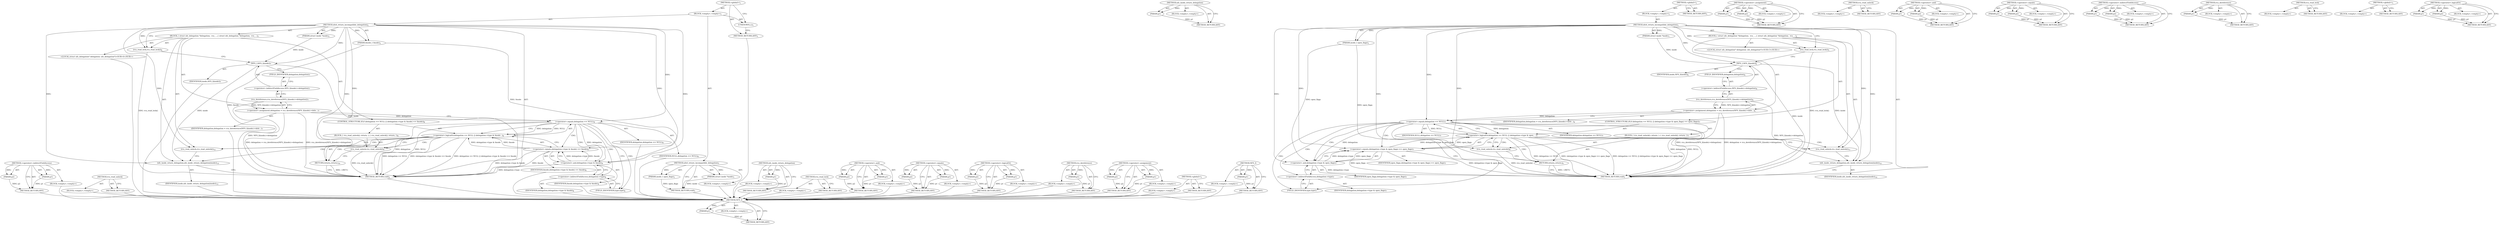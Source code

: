 digraph "NFS_I" {
vulnerable_77 [label=<(METHOD,NFS_I)>];
vulnerable_78 [label=<(PARAM,p1)>];
vulnerable_79 [label=<(BLOCK,&lt;empty&gt;,&lt;empty&gt;)>];
vulnerable_80 [label=<(METHOD_RETURN,ANY)>];
vulnerable_99 [label=<(METHOD,nfs_inode_return_delegation)>];
vulnerable_100 [label=<(PARAM,p1)>];
vulnerable_101 [label=<(BLOCK,&lt;empty&gt;,&lt;empty&gt;)>];
vulnerable_102 [label=<(METHOD_RETURN,ANY)>];
vulnerable_6 [label=<(METHOD,&lt;global&gt;)<SUB>1</SUB>>];
vulnerable_7 [label=<(BLOCK,&lt;empty&gt;,&lt;empty&gt;)<SUB>1</SUB>>];
vulnerable_8 [label=<(METHOD,nfs4_return_incompatible_delegation)<SUB>1</SUB>>];
vulnerable_9 [label=<(PARAM,struct inode *inode)<SUB>1</SUB>>];
vulnerable_10 [label=<(PARAM,mode_t open_flags)<SUB>1</SUB>>];
vulnerable_11 [label=<(BLOCK,{
 	struct nfs_delegation *delegation;
 
 	rcu_...,{
 	struct nfs_delegation *delegation;
 
 	rcu_...)<SUB>2</SUB>>];
vulnerable_12 [label="<(LOCAL,struct nfs_delegation* delegation: nfs_delegation*)<SUB>3</SUB>>"];
vulnerable_13 [label=<(rcu_read_lock,rcu_read_lock())<SUB>5</SUB>>];
vulnerable_14 [label=<(&lt;operator&gt;.assignment,delegation = rcu_dereference(NFS_I(inode)-&gt;dele...)<SUB>6</SUB>>];
vulnerable_15 [label=<(IDENTIFIER,delegation,delegation = rcu_dereference(NFS_I(inode)-&gt;dele...)<SUB>6</SUB>>];
vulnerable_16 [label=<(rcu_dereference,rcu_dereference(NFS_I(inode)-&gt;delegation))<SUB>6</SUB>>];
vulnerable_17 [label=<(&lt;operator&gt;.indirectFieldAccess,NFS_I(inode)-&gt;delegation)<SUB>6</SUB>>];
vulnerable_18 [label=<(NFS_I,NFS_I(inode))<SUB>6</SUB>>];
vulnerable_19 [label=<(IDENTIFIER,inode,NFS_I(inode))<SUB>6</SUB>>];
vulnerable_20 [label=<(FIELD_IDENTIFIER,delegation,delegation)<SUB>6</SUB>>];
vulnerable_21 [label=<(CONTROL_STRUCTURE,IF,if (delegation == NULL || (delegation-&gt;type &amp; open_flags) == open_flags))<SUB>7</SUB>>];
vulnerable_22 [label=<(&lt;operator&gt;.logicalOr,delegation == NULL || (delegation-&gt;type &amp; open_...)<SUB>7</SUB>>];
vulnerable_23 [label=<(&lt;operator&gt;.equals,delegation == NULL)<SUB>7</SUB>>];
vulnerable_24 [label=<(IDENTIFIER,delegation,delegation == NULL)<SUB>7</SUB>>];
vulnerable_25 [label=<(IDENTIFIER,NULL,delegation == NULL)<SUB>7</SUB>>];
vulnerable_26 [label=<(&lt;operator&gt;.equals,(delegation-&gt;type &amp; open_flags) == open_flags)<SUB>7</SUB>>];
vulnerable_27 [label=<(&lt;operator&gt;.and,delegation-&gt;type &amp; open_flags)<SUB>7</SUB>>];
vulnerable_28 [label=<(&lt;operator&gt;.indirectFieldAccess,delegation-&gt;type)<SUB>7</SUB>>];
vulnerable_29 [label=<(IDENTIFIER,delegation,delegation-&gt;type &amp; open_flags)<SUB>7</SUB>>];
vulnerable_30 [label=<(FIELD_IDENTIFIER,type,type)<SUB>7</SUB>>];
vulnerable_31 [label=<(IDENTIFIER,open_flags,delegation-&gt;type &amp; open_flags)<SUB>7</SUB>>];
vulnerable_32 [label=<(IDENTIFIER,open_flags,(delegation-&gt;type &amp; open_flags) == open_flags)<SUB>7</SUB>>];
vulnerable_33 [label=<(BLOCK,{
 		rcu_read_unlock();
 		return;
 	},{
 		rcu_read_unlock();
 		return;
 	})<SUB>7</SUB>>];
vulnerable_34 [label=<(rcu_read_unlock,rcu_read_unlock())<SUB>8</SUB>>];
vulnerable_35 [label=<(RETURN,return;,return;)<SUB>9</SUB>>];
vulnerable_36 [label=<(rcu_read_unlock,rcu_read_unlock())<SUB>11</SUB>>];
vulnerable_37 [label=<(nfs_inode_return_delegation,nfs_inode_return_delegation(inode))<SUB>12</SUB>>];
vulnerable_38 [label=<(IDENTIFIER,inode,nfs_inode_return_delegation(inode))<SUB>12</SUB>>];
vulnerable_39 [label=<(METHOD_RETURN,void)<SUB>1</SUB>>];
vulnerable_41 [label=<(METHOD_RETURN,ANY)<SUB>1</SUB>>];
vulnerable_63 [label=<(METHOD,&lt;operator&gt;.assignment)>];
vulnerable_64 [label=<(PARAM,p1)>];
vulnerable_65 [label=<(PARAM,p2)>];
vulnerable_66 [label=<(BLOCK,&lt;empty&gt;,&lt;empty&gt;)>];
vulnerable_67 [label=<(METHOD_RETURN,ANY)>];
vulnerable_96 [label=<(METHOD,rcu_read_unlock)>];
vulnerable_97 [label=<(BLOCK,&lt;empty&gt;,&lt;empty&gt;)>];
vulnerable_98 [label=<(METHOD_RETURN,ANY)>];
vulnerable_91 [label=<(METHOD,&lt;operator&gt;.and)>];
vulnerable_92 [label=<(PARAM,p1)>];
vulnerable_93 [label=<(PARAM,p2)>];
vulnerable_94 [label=<(BLOCK,&lt;empty&gt;,&lt;empty&gt;)>];
vulnerable_95 [label=<(METHOD_RETURN,ANY)>];
vulnerable_86 [label=<(METHOD,&lt;operator&gt;.equals)>];
vulnerable_87 [label=<(PARAM,p1)>];
vulnerable_88 [label=<(PARAM,p2)>];
vulnerable_89 [label=<(BLOCK,&lt;empty&gt;,&lt;empty&gt;)>];
vulnerable_90 [label=<(METHOD_RETURN,ANY)>];
vulnerable_72 [label=<(METHOD,&lt;operator&gt;.indirectFieldAccess)>];
vulnerable_73 [label=<(PARAM,p1)>];
vulnerable_74 [label=<(PARAM,p2)>];
vulnerable_75 [label=<(BLOCK,&lt;empty&gt;,&lt;empty&gt;)>];
vulnerable_76 [label=<(METHOD_RETURN,ANY)>];
vulnerable_68 [label=<(METHOD,rcu_dereference)>];
vulnerable_69 [label=<(PARAM,p1)>];
vulnerable_70 [label=<(BLOCK,&lt;empty&gt;,&lt;empty&gt;)>];
vulnerable_71 [label=<(METHOD_RETURN,ANY)>];
vulnerable_60 [label=<(METHOD,rcu_read_lock)>];
vulnerable_61 [label=<(BLOCK,&lt;empty&gt;,&lt;empty&gt;)>];
vulnerable_62 [label=<(METHOD_RETURN,ANY)>];
vulnerable_54 [label=<(METHOD,&lt;global&gt;)<SUB>1</SUB>>];
vulnerable_55 [label=<(BLOCK,&lt;empty&gt;,&lt;empty&gt;)>];
vulnerable_56 [label=<(METHOD_RETURN,ANY)>];
vulnerable_81 [label=<(METHOD,&lt;operator&gt;.logicalOr)>];
vulnerable_82 [label=<(PARAM,p1)>];
vulnerable_83 [label=<(PARAM,p2)>];
vulnerable_84 [label=<(BLOCK,&lt;empty&gt;,&lt;empty&gt;)>];
vulnerable_85 [label=<(METHOD_RETURN,ANY)>];
fixed_81 [label=<(METHOD,&lt;operator&gt;.indirectFieldAccess)>];
fixed_82 [label=<(PARAM,p1)>];
fixed_83 [label=<(PARAM,p2)>];
fixed_84 [label=<(BLOCK,&lt;empty&gt;,&lt;empty&gt;)>];
fixed_85 [label=<(METHOD_RETURN,ANY)>];
fixed_105 [label=<(METHOD,rcu_read_unlock)>];
fixed_106 [label=<(BLOCK,&lt;empty&gt;,&lt;empty&gt;)>];
fixed_107 [label=<(METHOD_RETURN,ANY)>];
fixed_6 [label=<(METHOD,&lt;global&gt;)<SUB>1</SUB>>];
fixed_7 [label=<(BLOCK,&lt;empty&gt;,&lt;empty&gt;)<SUB>1</SUB>>];
fixed_8 [label=<(METHOD,nfs4_return_incompatible_delegation)<SUB>1</SUB>>];
fixed_9 [label=<(PARAM,struct inode *inode)<SUB>1</SUB>>];
fixed_10 [label=<(PARAM,mode_t open_flags)<SUB>1</SUB>>];
fixed_11 [label=<(BLOCK,&lt;empty&gt;,&lt;empty&gt;)>];
fixed_12 [label=<(METHOD_RETURN,void)<SUB>1</SUB>>];
fixed_14 [label=<(UNKNOWN,),))<SUB>1</SUB>>];
fixed_15 [label=<(METHOD,nfs4_return_incompatible_delegation)<SUB>2</SUB>>];
fixed_16 [label=<(PARAM,struct inode *inode)<SUB>2</SUB>>];
fixed_17 [label=<(PARAM,fmode_t fmode)<SUB>2</SUB>>];
fixed_18 [label=<(BLOCK,{
 	struct nfs_delegation *delegation;
 
 	rcu_...,{
 	struct nfs_delegation *delegation;
 
 	rcu_...)<SUB>3</SUB>>];
fixed_19 [label="<(LOCAL,struct nfs_delegation* delegation: nfs_delegation*)<SUB>4</SUB>>"];
fixed_20 [label=<(rcu_read_lock,rcu_read_lock())<SUB>6</SUB>>];
fixed_21 [label=<(&lt;operator&gt;.assignment,delegation = rcu_dereference(NFS_I(inode)-&gt;dele...)<SUB>7</SUB>>];
fixed_22 [label=<(IDENTIFIER,delegation,delegation = rcu_dereference(NFS_I(inode)-&gt;dele...)<SUB>7</SUB>>];
fixed_23 [label=<(rcu_dereference,rcu_dereference(NFS_I(inode)-&gt;delegation))<SUB>7</SUB>>];
fixed_24 [label=<(&lt;operator&gt;.indirectFieldAccess,NFS_I(inode)-&gt;delegation)<SUB>7</SUB>>];
fixed_25 [label=<(NFS_I,NFS_I(inode))<SUB>7</SUB>>];
fixed_26 [label=<(IDENTIFIER,inode,NFS_I(inode))<SUB>7</SUB>>];
fixed_27 [label=<(FIELD_IDENTIFIER,delegation,delegation)<SUB>7</SUB>>];
fixed_28 [label=<(CONTROL_STRUCTURE,IF,if (delegation == NULL || (delegation-&gt;type &amp; fmode) == fmode))<SUB>8</SUB>>];
fixed_29 [label=<(&lt;operator&gt;.logicalOr,delegation == NULL || (delegation-&gt;type &amp; fmode...)<SUB>8</SUB>>];
fixed_30 [label=<(&lt;operator&gt;.equals,delegation == NULL)<SUB>8</SUB>>];
fixed_31 [label=<(IDENTIFIER,delegation,delegation == NULL)<SUB>8</SUB>>];
fixed_32 [label=<(IDENTIFIER,NULL,delegation == NULL)<SUB>8</SUB>>];
fixed_33 [label=<(&lt;operator&gt;.equals,(delegation-&gt;type &amp; fmode) == fmode)<SUB>8</SUB>>];
fixed_34 [label=<(&lt;operator&gt;.and,delegation-&gt;type &amp; fmode)<SUB>8</SUB>>];
fixed_35 [label=<(&lt;operator&gt;.indirectFieldAccess,delegation-&gt;type)<SUB>8</SUB>>];
fixed_36 [label=<(IDENTIFIER,delegation,delegation-&gt;type &amp; fmode)<SUB>8</SUB>>];
fixed_37 [label=<(FIELD_IDENTIFIER,type,type)<SUB>8</SUB>>];
fixed_38 [label=<(IDENTIFIER,fmode,delegation-&gt;type &amp; fmode)<SUB>8</SUB>>];
fixed_39 [label=<(IDENTIFIER,fmode,(delegation-&gt;type &amp; fmode) == fmode)<SUB>8</SUB>>];
fixed_40 [label=<(BLOCK,{
 		rcu_read_unlock();
 		return;
 	},{
 		rcu_read_unlock();
 		return;
 	})<SUB>8</SUB>>];
fixed_41 [label=<(rcu_read_unlock,rcu_read_unlock())<SUB>9</SUB>>];
fixed_42 [label=<(RETURN,return;,return;)<SUB>10</SUB>>];
fixed_43 [label=<(rcu_read_unlock,rcu_read_unlock())<SUB>12</SUB>>];
fixed_44 [label=<(nfs_inode_return_delegation,nfs_inode_return_delegation(inode))<SUB>13</SUB>>];
fixed_45 [label=<(IDENTIFIER,inode,nfs_inode_return_delegation(inode))<SUB>13</SUB>>];
fixed_46 [label=<(METHOD_RETURN,void)<SUB>2</SUB>>];
fixed_48 [label=<(METHOD_RETURN,ANY)<SUB>1</SUB>>];
fixed_108 [label=<(METHOD,nfs_inode_return_delegation)>];
fixed_109 [label=<(PARAM,p1)>];
fixed_110 [label=<(BLOCK,&lt;empty&gt;,&lt;empty&gt;)>];
fixed_111 [label=<(METHOD_RETURN,ANY)>];
fixed_69 [label=<(METHOD,rcu_read_lock)>];
fixed_70 [label=<(BLOCK,&lt;empty&gt;,&lt;empty&gt;)>];
fixed_71 [label=<(METHOD_RETURN,ANY)>];
fixed_100 [label=<(METHOD,&lt;operator&gt;.and)>];
fixed_101 [label=<(PARAM,p1)>];
fixed_102 [label=<(PARAM,p2)>];
fixed_103 [label=<(BLOCK,&lt;empty&gt;,&lt;empty&gt;)>];
fixed_104 [label=<(METHOD_RETURN,ANY)>];
fixed_95 [label=<(METHOD,&lt;operator&gt;.equals)>];
fixed_96 [label=<(PARAM,p1)>];
fixed_97 [label=<(PARAM,p2)>];
fixed_98 [label=<(BLOCK,&lt;empty&gt;,&lt;empty&gt;)>];
fixed_99 [label=<(METHOD_RETURN,ANY)>];
fixed_90 [label=<(METHOD,&lt;operator&gt;.logicalOr)>];
fixed_91 [label=<(PARAM,p1)>];
fixed_92 [label=<(PARAM,p2)>];
fixed_93 [label=<(BLOCK,&lt;empty&gt;,&lt;empty&gt;)>];
fixed_94 [label=<(METHOD_RETURN,ANY)>];
fixed_77 [label=<(METHOD,rcu_dereference)>];
fixed_78 [label=<(PARAM,p1)>];
fixed_79 [label=<(BLOCK,&lt;empty&gt;,&lt;empty&gt;)>];
fixed_80 [label=<(METHOD_RETURN,ANY)>];
fixed_72 [label=<(METHOD,&lt;operator&gt;.assignment)>];
fixed_73 [label=<(PARAM,p1)>];
fixed_74 [label=<(PARAM,p2)>];
fixed_75 [label=<(BLOCK,&lt;empty&gt;,&lt;empty&gt;)>];
fixed_76 [label=<(METHOD_RETURN,ANY)>];
fixed_63 [label=<(METHOD,&lt;global&gt;)<SUB>1</SUB>>];
fixed_64 [label=<(BLOCK,&lt;empty&gt;,&lt;empty&gt;)>];
fixed_65 [label=<(METHOD_RETURN,ANY)>];
fixed_86 [label=<(METHOD,NFS_I)>];
fixed_87 [label=<(PARAM,p1)>];
fixed_88 [label=<(BLOCK,&lt;empty&gt;,&lt;empty&gt;)>];
fixed_89 [label=<(METHOD_RETURN,ANY)>];
vulnerable_77 -> vulnerable_78  [key=0, label="AST: "];
vulnerable_77 -> vulnerable_78  [key=1, label="DDG: "];
vulnerable_77 -> vulnerable_79  [key=0, label="AST: "];
vulnerable_77 -> vulnerable_80  [key=0, label="AST: "];
vulnerable_77 -> vulnerable_80  [key=1, label="CFG: "];
vulnerable_78 -> vulnerable_80  [key=0, label="DDG: p1"];
vulnerable_99 -> vulnerable_100  [key=0, label="AST: "];
vulnerable_99 -> vulnerable_100  [key=1, label="DDG: "];
vulnerable_99 -> vulnerable_101  [key=0, label="AST: "];
vulnerable_99 -> vulnerable_102  [key=0, label="AST: "];
vulnerable_99 -> vulnerable_102  [key=1, label="CFG: "];
vulnerable_100 -> vulnerable_102  [key=0, label="DDG: p1"];
vulnerable_6 -> vulnerable_7  [key=0, label="AST: "];
vulnerable_6 -> vulnerable_41  [key=0, label="AST: "];
vulnerable_6 -> vulnerable_41  [key=1, label="CFG: "];
vulnerable_7 -> vulnerable_8  [key=0, label="AST: "];
vulnerable_8 -> vulnerable_9  [key=0, label="AST: "];
vulnerable_8 -> vulnerable_9  [key=1, label="DDG: "];
vulnerable_8 -> vulnerable_10  [key=0, label="AST: "];
vulnerable_8 -> vulnerable_10  [key=1, label="DDG: "];
vulnerable_8 -> vulnerable_11  [key=0, label="AST: "];
vulnerable_8 -> vulnerable_39  [key=0, label="AST: "];
vulnerable_8 -> vulnerable_13  [key=0, label="CFG: "];
vulnerable_8 -> vulnerable_13  [key=1, label="DDG: "];
vulnerable_8 -> vulnerable_36  [key=0, label="DDG: "];
vulnerable_8 -> vulnerable_37  [key=0, label="DDG: "];
vulnerable_8 -> vulnerable_34  [key=0, label="DDG: "];
vulnerable_8 -> vulnerable_35  [key=0, label="DDG: "];
vulnerable_8 -> vulnerable_23  [key=0, label="DDG: "];
vulnerable_8 -> vulnerable_26  [key=0, label="DDG: "];
vulnerable_8 -> vulnerable_18  [key=0, label="DDG: "];
vulnerable_8 -> vulnerable_27  [key=0, label="DDG: "];
vulnerable_9 -> vulnerable_18  [key=0, label="DDG: inode"];
vulnerable_10 -> vulnerable_39  [key=0, label="DDG: open_flags"];
vulnerable_10 -> vulnerable_27  [key=0, label="DDG: open_flags"];
vulnerable_11 -> vulnerable_12  [key=0, label="AST: "];
vulnerable_11 -> vulnerable_13  [key=0, label="AST: "];
vulnerable_11 -> vulnerable_14  [key=0, label="AST: "];
vulnerable_11 -> vulnerable_21  [key=0, label="AST: "];
vulnerable_11 -> vulnerable_36  [key=0, label="AST: "];
vulnerable_11 -> vulnerable_37  [key=0, label="AST: "];
vulnerable_13 -> vulnerable_18  [key=0, label="CFG: "];
vulnerable_13 -> vulnerable_39  [key=0, label="DDG: rcu_read_lock()"];
vulnerable_14 -> vulnerable_15  [key=0, label="AST: "];
vulnerable_14 -> vulnerable_16  [key=0, label="AST: "];
vulnerable_14 -> vulnerable_23  [key=0, label="CFG: "];
vulnerable_14 -> vulnerable_23  [key=1, label="DDG: delegation"];
vulnerable_14 -> vulnerable_39  [key=0, label="DDG: rcu_dereference(NFS_I(inode)-&gt;delegation)"];
vulnerable_14 -> vulnerable_39  [key=1, label="DDG: delegation = rcu_dereference(NFS_I(inode)-&gt;delegation)"];
vulnerable_16 -> vulnerable_17  [key=0, label="AST: "];
vulnerable_16 -> vulnerable_14  [key=0, label="CFG: "];
vulnerable_16 -> vulnerable_14  [key=1, label="DDG: NFS_I(inode)-&gt;delegation"];
vulnerable_16 -> vulnerable_39  [key=0, label="DDG: NFS_I(inode)-&gt;delegation"];
vulnerable_17 -> vulnerable_18  [key=0, label="AST: "];
vulnerable_17 -> vulnerable_20  [key=0, label="AST: "];
vulnerable_17 -> vulnerable_16  [key=0, label="CFG: "];
vulnerable_18 -> vulnerable_19  [key=0, label="AST: "];
vulnerable_18 -> vulnerable_20  [key=0, label="CFG: "];
vulnerable_18 -> vulnerable_39  [key=0, label="DDG: inode"];
vulnerable_18 -> vulnerable_37  [key=0, label="DDG: inode"];
vulnerable_20 -> vulnerable_17  [key=0, label="CFG: "];
vulnerable_21 -> vulnerable_22  [key=0, label="AST: "];
vulnerable_21 -> vulnerable_33  [key=0, label="AST: "];
vulnerable_22 -> vulnerable_23  [key=0, label="AST: "];
vulnerable_22 -> vulnerable_26  [key=0, label="AST: "];
vulnerable_22 -> vulnerable_34  [key=0, label="CFG: "];
vulnerable_22 -> vulnerable_34  [key=1, label="CDG: "];
vulnerable_22 -> vulnerable_36  [key=0, label="CFG: "];
vulnerable_22 -> vulnerable_36  [key=1, label="CDG: "];
vulnerable_22 -> vulnerable_39  [key=0, label="DDG: delegation == NULL"];
vulnerable_22 -> vulnerable_39  [key=1, label="DDG: (delegation-&gt;type &amp; open_flags) == open_flags"];
vulnerable_22 -> vulnerable_39  [key=2, label="DDG: delegation == NULL || (delegation-&gt;type &amp; open_flags) == open_flags"];
vulnerable_22 -> vulnerable_35  [key=0, label="CDG: "];
vulnerable_22 -> vulnerable_37  [key=0, label="CDG: "];
vulnerable_23 -> vulnerable_24  [key=0, label="AST: "];
vulnerable_23 -> vulnerable_25  [key=0, label="AST: "];
vulnerable_23 -> vulnerable_22  [key=0, label="CFG: "];
vulnerable_23 -> vulnerable_22  [key=1, label="DDG: delegation"];
vulnerable_23 -> vulnerable_22  [key=2, label="DDG: NULL"];
vulnerable_23 -> vulnerable_30  [key=0, label="CFG: "];
vulnerable_23 -> vulnerable_30  [key=1, label="CDG: "];
vulnerable_23 -> vulnerable_39  [key=0, label="DDG: delegation"];
vulnerable_23 -> vulnerable_39  [key=1, label="DDG: NULL"];
vulnerable_23 -> vulnerable_27  [key=0, label="DDG: delegation"];
vulnerable_23 -> vulnerable_27  [key=1, label="CDG: "];
vulnerable_23 -> vulnerable_26  [key=0, label="CDG: "];
vulnerable_23 -> vulnerable_28  [key=0, label="CDG: "];
vulnerable_26 -> vulnerable_27  [key=0, label="AST: "];
vulnerable_26 -> vulnerable_32  [key=0, label="AST: "];
vulnerable_26 -> vulnerable_22  [key=0, label="CFG: "];
vulnerable_26 -> vulnerable_22  [key=1, label="DDG: delegation-&gt;type &amp; open_flags"];
vulnerable_26 -> vulnerable_22  [key=2, label="DDG: open_flags"];
vulnerable_26 -> vulnerable_39  [key=0, label="DDG: delegation-&gt;type &amp; open_flags"];
vulnerable_26 -> vulnerable_39  [key=1, label="DDG: open_flags"];
vulnerable_27 -> vulnerable_28  [key=0, label="AST: "];
vulnerable_27 -> vulnerable_31  [key=0, label="AST: "];
vulnerable_27 -> vulnerable_26  [key=0, label="CFG: "];
vulnerable_27 -> vulnerable_26  [key=1, label="DDG: delegation-&gt;type"];
vulnerable_27 -> vulnerable_26  [key=2, label="DDG: open_flags"];
vulnerable_27 -> vulnerable_39  [key=0, label="DDG: delegation-&gt;type"];
vulnerable_28 -> vulnerable_29  [key=0, label="AST: "];
vulnerable_28 -> vulnerable_30  [key=0, label="AST: "];
vulnerable_28 -> vulnerable_27  [key=0, label="CFG: "];
vulnerable_30 -> vulnerable_28  [key=0, label="CFG: "];
vulnerable_33 -> vulnerable_34  [key=0, label="AST: "];
vulnerable_33 -> vulnerable_35  [key=0, label="AST: "];
vulnerable_34 -> vulnerable_35  [key=0, label="CFG: "];
vulnerable_34 -> vulnerable_39  [key=0, label="DDG: rcu_read_unlock()"];
vulnerable_35 -> vulnerable_39  [key=0, label="CFG: "];
vulnerable_35 -> vulnerable_39  [key=1, label="DDG: &lt;RET&gt;"];
vulnerable_36 -> vulnerable_37  [key=0, label="CFG: "];
vulnerable_37 -> vulnerable_38  [key=0, label="AST: "];
vulnerable_37 -> vulnerable_39  [key=0, label="CFG: "];
vulnerable_63 -> vulnerable_64  [key=0, label="AST: "];
vulnerable_63 -> vulnerable_64  [key=1, label="DDG: "];
vulnerable_63 -> vulnerable_66  [key=0, label="AST: "];
vulnerable_63 -> vulnerable_65  [key=0, label="AST: "];
vulnerable_63 -> vulnerable_65  [key=1, label="DDG: "];
vulnerable_63 -> vulnerable_67  [key=0, label="AST: "];
vulnerable_63 -> vulnerable_67  [key=1, label="CFG: "];
vulnerable_64 -> vulnerable_67  [key=0, label="DDG: p1"];
vulnerable_65 -> vulnerable_67  [key=0, label="DDG: p2"];
vulnerable_96 -> vulnerable_97  [key=0, label="AST: "];
vulnerable_96 -> vulnerable_98  [key=0, label="AST: "];
vulnerable_96 -> vulnerable_98  [key=1, label="CFG: "];
vulnerable_91 -> vulnerable_92  [key=0, label="AST: "];
vulnerable_91 -> vulnerable_92  [key=1, label="DDG: "];
vulnerable_91 -> vulnerable_94  [key=0, label="AST: "];
vulnerable_91 -> vulnerable_93  [key=0, label="AST: "];
vulnerable_91 -> vulnerable_93  [key=1, label="DDG: "];
vulnerable_91 -> vulnerable_95  [key=0, label="AST: "];
vulnerable_91 -> vulnerable_95  [key=1, label="CFG: "];
vulnerable_92 -> vulnerable_95  [key=0, label="DDG: p1"];
vulnerable_93 -> vulnerable_95  [key=0, label="DDG: p2"];
vulnerable_86 -> vulnerable_87  [key=0, label="AST: "];
vulnerable_86 -> vulnerable_87  [key=1, label="DDG: "];
vulnerable_86 -> vulnerable_89  [key=0, label="AST: "];
vulnerable_86 -> vulnerable_88  [key=0, label="AST: "];
vulnerable_86 -> vulnerable_88  [key=1, label="DDG: "];
vulnerable_86 -> vulnerable_90  [key=0, label="AST: "];
vulnerable_86 -> vulnerable_90  [key=1, label="CFG: "];
vulnerable_87 -> vulnerable_90  [key=0, label="DDG: p1"];
vulnerable_88 -> vulnerable_90  [key=0, label="DDG: p2"];
vulnerable_72 -> vulnerable_73  [key=0, label="AST: "];
vulnerable_72 -> vulnerable_73  [key=1, label="DDG: "];
vulnerable_72 -> vulnerable_75  [key=0, label="AST: "];
vulnerable_72 -> vulnerable_74  [key=0, label="AST: "];
vulnerable_72 -> vulnerable_74  [key=1, label="DDG: "];
vulnerable_72 -> vulnerable_76  [key=0, label="AST: "];
vulnerable_72 -> vulnerable_76  [key=1, label="CFG: "];
vulnerable_73 -> vulnerable_76  [key=0, label="DDG: p1"];
vulnerable_74 -> vulnerable_76  [key=0, label="DDG: p2"];
vulnerable_68 -> vulnerable_69  [key=0, label="AST: "];
vulnerable_68 -> vulnerable_69  [key=1, label="DDG: "];
vulnerable_68 -> vulnerable_70  [key=0, label="AST: "];
vulnerable_68 -> vulnerable_71  [key=0, label="AST: "];
vulnerable_68 -> vulnerable_71  [key=1, label="CFG: "];
vulnerable_69 -> vulnerable_71  [key=0, label="DDG: p1"];
vulnerable_60 -> vulnerable_61  [key=0, label="AST: "];
vulnerable_60 -> vulnerable_62  [key=0, label="AST: "];
vulnerable_60 -> vulnerable_62  [key=1, label="CFG: "];
vulnerable_54 -> vulnerable_55  [key=0, label="AST: "];
vulnerable_54 -> vulnerable_56  [key=0, label="AST: "];
vulnerable_54 -> vulnerable_56  [key=1, label="CFG: "];
vulnerable_81 -> vulnerable_82  [key=0, label="AST: "];
vulnerable_81 -> vulnerable_82  [key=1, label="DDG: "];
vulnerable_81 -> vulnerable_84  [key=0, label="AST: "];
vulnerable_81 -> vulnerable_83  [key=0, label="AST: "];
vulnerable_81 -> vulnerable_83  [key=1, label="DDG: "];
vulnerable_81 -> vulnerable_85  [key=0, label="AST: "];
vulnerable_81 -> vulnerable_85  [key=1, label="CFG: "];
vulnerable_82 -> vulnerable_85  [key=0, label="DDG: p1"];
vulnerable_83 -> vulnerable_85  [key=0, label="DDG: p2"];
fixed_81 -> fixed_82  [key=0, label="AST: "];
fixed_81 -> fixed_82  [key=1, label="DDG: "];
fixed_81 -> fixed_84  [key=0, label="AST: "];
fixed_81 -> fixed_83  [key=0, label="AST: "];
fixed_81 -> fixed_83  [key=1, label="DDG: "];
fixed_81 -> fixed_85  [key=0, label="AST: "];
fixed_81 -> fixed_85  [key=1, label="CFG: "];
fixed_82 -> fixed_85  [key=0, label="DDG: p1"];
fixed_83 -> fixed_85  [key=0, label="DDG: p2"];
fixed_84 -> vulnerable_77  [key=0];
fixed_85 -> vulnerable_77  [key=0];
fixed_105 -> fixed_106  [key=0, label="AST: "];
fixed_105 -> fixed_107  [key=0, label="AST: "];
fixed_105 -> fixed_107  [key=1, label="CFG: "];
fixed_106 -> vulnerable_77  [key=0];
fixed_107 -> vulnerable_77  [key=0];
fixed_6 -> fixed_7  [key=0, label="AST: "];
fixed_6 -> fixed_48  [key=0, label="AST: "];
fixed_6 -> fixed_14  [key=0, label="CFG: "];
fixed_7 -> fixed_8  [key=0, label="AST: "];
fixed_7 -> fixed_14  [key=0, label="AST: "];
fixed_7 -> fixed_15  [key=0, label="AST: "];
fixed_8 -> fixed_9  [key=0, label="AST: "];
fixed_8 -> fixed_9  [key=1, label="DDG: "];
fixed_8 -> fixed_10  [key=0, label="AST: "];
fixed_8 -> fixed_10  [key=1, label="DDG: "];
fixed_8 -> fixed_11  [key=0, label="AST: "];
fixed_8 -> fixed_12  [key=0, label="AST: "];
fixed_8 -> fixed_12  [key=1, label="CFG: "];
fixed_9 -> fixed_12  [key=0, label="DDG: inode"];
fixed_10 -> fixed_12  [key=0, label="DDG: open_flags"];
fixed_11 -> vulnerable_77  [key=0];
fixed_12 -> vulnerable_77  [key=0];
fixed_14 -> fixed_48  [key=0, label="CFG: "];
fixed_15 -> fixed_16  [key=0, label="AST: "];
fixed_15 -> fixed_16  [key=1, label="DDG: "];
fixed_15 -> fixed_17  [key=0, label="AST: "];
fixed_15 -> fixed_17  [key=1, label="DDG: "];
fixed_15 -> fixed_18  [key=0, label="AST: "];
fixed_15 -> fixed_46  [key=0, label="AST: "];
fixed_15 -> fixed_20  [key=0, label="CFG: "];
fixed_15 -> fixed_20  [key=1, label="DDG: "];
fixed_15 -> fixed_43  [key=0, label="DDG: "];
fixed_15 -> fixed_44  [key=0, label="DDG: "];
fixed_15 -> fixed_41  [key=0, label="DDG: "];
fixed_15 -> fixed_42  [key=0, label="DDG: "];
fixed_15 -> fixed_30  [key=0, label="DDG: "];
fixed_15 -> fixed_33  [key=0, label="DDG: "];
fixed_15 -> fixed_25  [key=0, label="DDG: "];
fixed_15 -> fixed_34  [key=0, label="DDG: "];
fixed_16 -> fixed_25  [key=0, label="DDG: inode"];
fixed_17 -> fixed_46  [key=0, label="DDG: fmode"];
fixed_17 -> fixed_34  [key=0, label="DDG: fmode"];
fixed_18 -> fixed_19  [key=0, label="AST: "];
fixed_18 -> fixed_20  [key=0, label="AST: "];
fixed_18 -> fixed_21  [key=0, label="AST: "];
fixed_18 -> fixed_28  [key=0, label="AST: "];
fixed_18 -> fixed_43  [key=0, label="AST: "];
fixed_18 -> fixed_44  [key=0, label="AST: "];
fixed_19 -> vulnerable_77  [key=0];
fixed_20 -> fixed_25  [key=0, label="CFG: "];
fixed_20 -> fixed_46  [key=0, label="DDG: rcu_read_lock()"];
fixed_21 -> fixed_22  [key=0, label="AST: "];
fixed_21 -> fixed_23  [key=0, label="AST: "];
fixed_21 -> fixed_30  [key=0, label="CFG: "];
fixed_21 -> fixed_30  [key=1, label="DDG: delegation"];
fixed_21 -> fixed_46  [key=0, label="DDG: rcu_dereference(NFS_I(inode)-&gt;delegation)"];
fixed_21 -> fixed_46  [key=1, label="DDG: delegation = rcu_dereference(NFS_I(inode)-&gt;delegation)"];
fixed_22 -> vulnerable_77  [key=0];
fixed_23 -> fixed_24  [key=0, label="AST: "];
fixed_23 -> fixed_21  [key=0, label="CFG: "];
fixed_23 -> fixed_21  [key=1, label="DDG: NFS_I(inode)-&gt;delegation"];
fixed_23 -> fixed_46  [key=0, label="DDG: NFS_I(inode)-&gt;delegation"];
fixed_24 -> fixed_25  [key=0, label="AST: "];
fixed_24 -> fixed_27  [key=0, label="AST: "];
fixed_24 -> fixed_23  [key=0, label="CFG: "];
fixed_25 -> fixed_26  [key=0, label="AST: "];
fixed_25 -> fixed_27  [key=0, label="CFG: "];
fixed_25 -> fixed_46  [key=0, label="DDG: inode"];
fixed_25 -> fixed_44  [key=0, label="DDG: inode"];
fixed_26 -> vulnerable_77  [key=0];
fixed_27 -> fixed_24  [key=0, label="CFG: "];
fixed_28 -> fixed_29  [key=0, label="AST: "];
fixed_28 -> fixed_40  [key=0, label="AST: "];
fixed_29 -> fixed_30  [key=0, label="AST: "];
fixed_29 -> fixed_33  [key=0, label="AST: "];
fixed_29 -> fixed_41  [key=0, label="CFG: "];
fixed_29 -> fixed_41  [key=1, label="CDG: "];
fixed_29 -> fixed_43  [key=0, label="CFG: "];
fixed_29 -> fixed_43  [key=1, label="CDG: "];
fixed_29 -> fixed_46  [key=0, label="DDG: delegation == NULL"];
fixed_29 -> fixed_46  [key=1, label="DDG: (delegation-&gt;type &amp; fmode) == fmode"];
fixed_29 -> fixed_46  [key=2, label="DDG: delegation == NULL || (delegation-&gt;type &amp; fmode) == fmode"];
fixed_29 -> fixed_42  [key=0, label="CDG: "];
fixed_29 -> fixed_44  [key=0, label="CDG: "];
fixed_30 -> fixed_31  [key=0, label="AST: "];
fixed_30 -> fixed_32  [key=0, label="AST: "];
fixed_30 -> fixed_29  [key=0, label="CFG: "];
fixed_30 -> fixed_29  [key=1, label="DDG: delegation"];
fixed_30 -> fixed_29  [key=2, label="DDG: NULL"];
fixed_30 -> fixed_37  [key=0, label="CFG: "];
fixed_30 -> fixed_37  [key=1, label="CDG: "];
fixed_30 -> fixed_46  [key=0, label="DDG: delegation"];
fixed_30 -> fixed_46  [key=1, label="DDG: NULL"];
fixed_30 -> fixed_34  [key=0, label="DDG: delegation"];
fixed_30 -> fixed_34  [key=1, label="CDG: "];
fixed_30 -> fixed_33  [key=0, label="CDG: "];
fixed_30 -> fixed_35  [key=0, label="CDG: "];
fixed_31 -> vulnerable_77  [key=0];
fixed_32 -> vulnerable_77  [key=0];
fixed_33 -> fixed_34  [key=0, label="AST: "];
fixed_33 -> fixed_39  [key=0, label="AST: "];
fixed_33 -> fixed_29  [key=0, label="CFG: "];
fixed_33 -> fixed_29  [key=1, label="DDG: delegation-&gt;type &amp; fmode"];
fixed_33 -> fixed_29  [key=2, label="DDG: fmode"];
fixed_33 -> fixed_46  [key=0, label="DDG: delegation-&gt;type &amp; fmode"];
fixed_33 -> fixed_46  [key=1, label="DDG: fmode"];
fixed_34 -> fixed_35  [key=0, label="AST: "];
fixed_34 -> fixed_38  [key=0, label="AST: "];
fixed_34 -> fixed_33  [key=0, label="CFG: "];
fixed_34 -> fixed_33  [key=1, label="DDG: delegation-&gt;type"];
fixed_34 -> fixed_33  [key=2, label="DDG: fmode"];
fixed_34 -> fixed_46  [key=0, label="DDG: delegation-&gt;type"];
fixed_35 -> fixed_36  [key=0, label="AST: "];
fixed_35 -> fixed_37  [key=0, label="AST: "];
fixed_35 -> fixed_34  [key=0, label="CFG: "];
fixed_36 -> vulnerable_77  [key=0];
fixed_37 -> fixed_35  [key=0, label="CFG: "];
fixed_38 -> vulnerable_77  [key=0];
fixed_39 -> vulnerable_77  [key=0];
fixed_40 -> fixed_41  [key=0, label="AST: "];
fixed_40 -> fixed_42  [key=0, label="AST: "];
fixed_41 -> fixed_42  [key=0, label="CFG: "];
fixed_41 -> fixed_46  [key=0, label="DDG: rcu_read_unlock()"];
fixed_42 -> fixed_46  [key=0, label="CFG: "];
fixed_42 -> fixed_46  [key=1, label="DDG: &lt;RET&gt;"];
fixed_43 -> fixed_44  [key=0, label="CFG: "];
fixed_44 -> fixed_45  [key=0, label="AST: "];
fixed_44 -> fixed_46  [key=0, label="CFG: "];
fixed_45 -> vulnerable_77  [key=0];
fixed_46 -> vulnerable_77  [key=0];
fixed_48 -> vulnerable_77  [key=0];
fixed_108 -> fixed_109  [key=0, label="AST: "];
fixed_108 -> fixed_109  [key=1, label="DDG: "];
fixed_108 -> fixed_110  [key=0, label="AST: "];
fixed_108 -> fixed_111  [key=0, label="AST: "];
fixed_108 -> fixed_111  [key=1, label="CFG: "];
fixed_109 -> fixed_111  [key=0, label="DDG: p1"];
fixed_110 -> vulnerable_77  [key=0];
fixed_111 -> vulnerable_77  [key=0];
fixed_69 -> fixed_70  [key=0, label="AST: "];
fixed_69 -> fixed_71  [key=0, label="AST: "];
fixed_69 -> fixed_71  [key=1, label="CFG: "];
fixed_70 -> vulnerable_77  [key=0];
fixed_71 -> vulnerable_77  [key=0];
fixed_100 -> fixed_101  [key=0, label="AST: "];
fixed_100 -> fixed_101  [key=1, label="DDG: "];
fixed_100 -> fixed_103  [key=0, label="AST: "];
fixed_100 -> fixed_102  [key=0, label="AST: "];
fixed_100 -> fixed_102  [key=1, label="DDG: "];
fixed_100 -> fixed_104  [key=0, label="AST: "];
fixed_100 -> fixed_104  [key=1, label="CFG: "];
fixed_101 -> fixed_104  [key=0, label="DDG: p1"];
fixed_102 -> fixed_104  [key=0, label="DDG: p2"];
fixed_103 -> vulnerable_77  [key=0];
fixed_104 -> vulnerable_77  [key=0];
fixed_95 -> fixed_96  [key=0, label="AST: "];
fixed_95 -> fixed_96  [key=1, label="DDG: "];
fixed_95 -> fixed_98  [key=0, label="AST: "];
fixed_95 -> fixed_97  [key=0, label="AST: "];
fixed_95 -> fixed_97  [key=1, label="DDG: "];
fixed_95 -> fixed_99  [key=0, label="AST: "];
fixed_95 -> fixed_99  [key=1, label="CFG: "];
fixed_96 -> fixed_99  [key=0, label="DDG: p1"];
fixed_97 -> fixed_99  [key=0, label="DDG: p2"];
fixed_98 -> vulnerable_77  [key=0];
fixed_99 -> vulnerable_77  [key=0];
fixed_90 -> fixed_91  [key=0, label="AST: "];
fixed_90 -> fixed_91  [key=1, label="DDG: "];
fixed_90 -> fixed_93  [key=0, label="AST: "];
fixed_90 -> fixed_92  [key=0, label="AST: "];
fixed_90 -> fixed_92  [key=1, label="DDG: "];
fixed_90 -> fixed_94  [key=0, label="AST: "];
fixed_90 -> fixed_94  [key=1, label="CFG: "];
fixed_91 -> fixed_94  [key=0, label="DDG: p1"];
fixed_92 -> fixed_94  [key=0, label="DDG: p2"];
fixed_93 -> vulnerable_77  [key=0];
fixed_94 -> vulnerable_77  [key=0];
fixed_77 -> fixed_78  [key=0, label="AST: "];
fixed_77 -> fixed_78  [key=1, label="DDG: "];
fixed_77 -> fixed_79  [key=0, label="AST: "];
fixed_77 -> fixed_80  [key=0, label="AST: "];
fixed_77 -> fixed_80  [key=1, label="CFG: "];
fixed_78 -> fixed_80  [key=0, label="DDG: p1"];
fixed_79 -> vulnerable_77  [key=0];
fixed_80 -> vulnerable_77  [key=0];
fixed_72 -> fixed_73  [key=0, label="AST: "];
fixed_72 -> fixed_73  [key=1, label="DDG: "];
fixed_72 -> fixed_75  [key=0, label="AST: "];
fixed_72 -> fixed_74  [key=0, label="AST: "];
fixed_72 -> fixed_74  [key=1, label="DDG: "];
fixed_72 -> fixed_76  [key=0, label="AST: "];
fixed_72 -> fixed_76  [key=1, label="CFG: "];
fixed_73 -> fixed_76  [key=0, label="DDG: p1"];
fixed_74 -> fixed_76  [key=0, label="DDG: p2"];
fixed_75 -> vulnerable_77  [key=0];
fixed_76 -> vulnerable_77  [key=0];
fixed_63 -> fixed_64  [key=0, label="AST: "];
fixed_63 -> fixed_65  [key=0, label="AST: "];
fixed_63 -> fixed_65  [key=1, label="CFG: "];
fixed_64 -> vulnerable_77  [key=0];
fixed_65 -> vulnerable_77  [key=0];
fixed_86 -> fixed_87  [key=0, label="AST: "];
fixed_86 -> fixed_87  [key=1, label="DDG: "];
fixed_86 -> fixed_88  [key=0, label="AST: "];
fixed_86 -> fixed_89  [key=0, label="AST: "];
fixed_86 -> fixed_89  [key=1, label="CFG: "];
fixed_87 -> fixed_89  [key=0, label="DDG: p1"];
fixed_88 -> vulnerable_77  [key=0];
fixed_89 -> vulnerable_77  [key=0];
}
